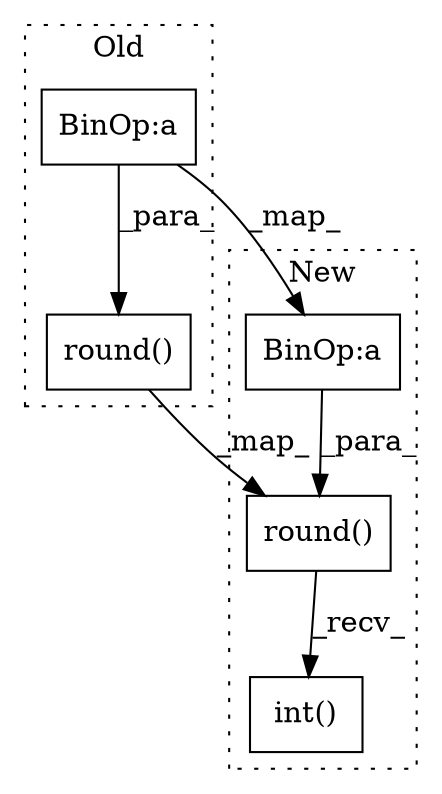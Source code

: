 digraph G {
subgraph cluster0 {
1 [label="round()" a="75" s="1719,1778" l="12,1" shape="box"];
4 [label="BinOp:a" a="82" s="1736" l="29" shape="box"];
label = "Old";
style="dotted";
}
subgraph cluster1 {
2 [label="round()" a="75" s="1703,1762" l="12,1" shape="box"];
3 [label="BinOp:a" a="82" s="1720" l="29" shape="box"];
5 [label="int()" a="75" s="1703" l="132" shape="box"];
label = "New";
style="dotted";
}
1 -> 2 [label="_map_"];
2 -> 5 [label="_recv_"];
3 -> 2 [label="_para_"];
4 -> 1 [label="_para_"];
4 -> 3 [label="_map_"];
}